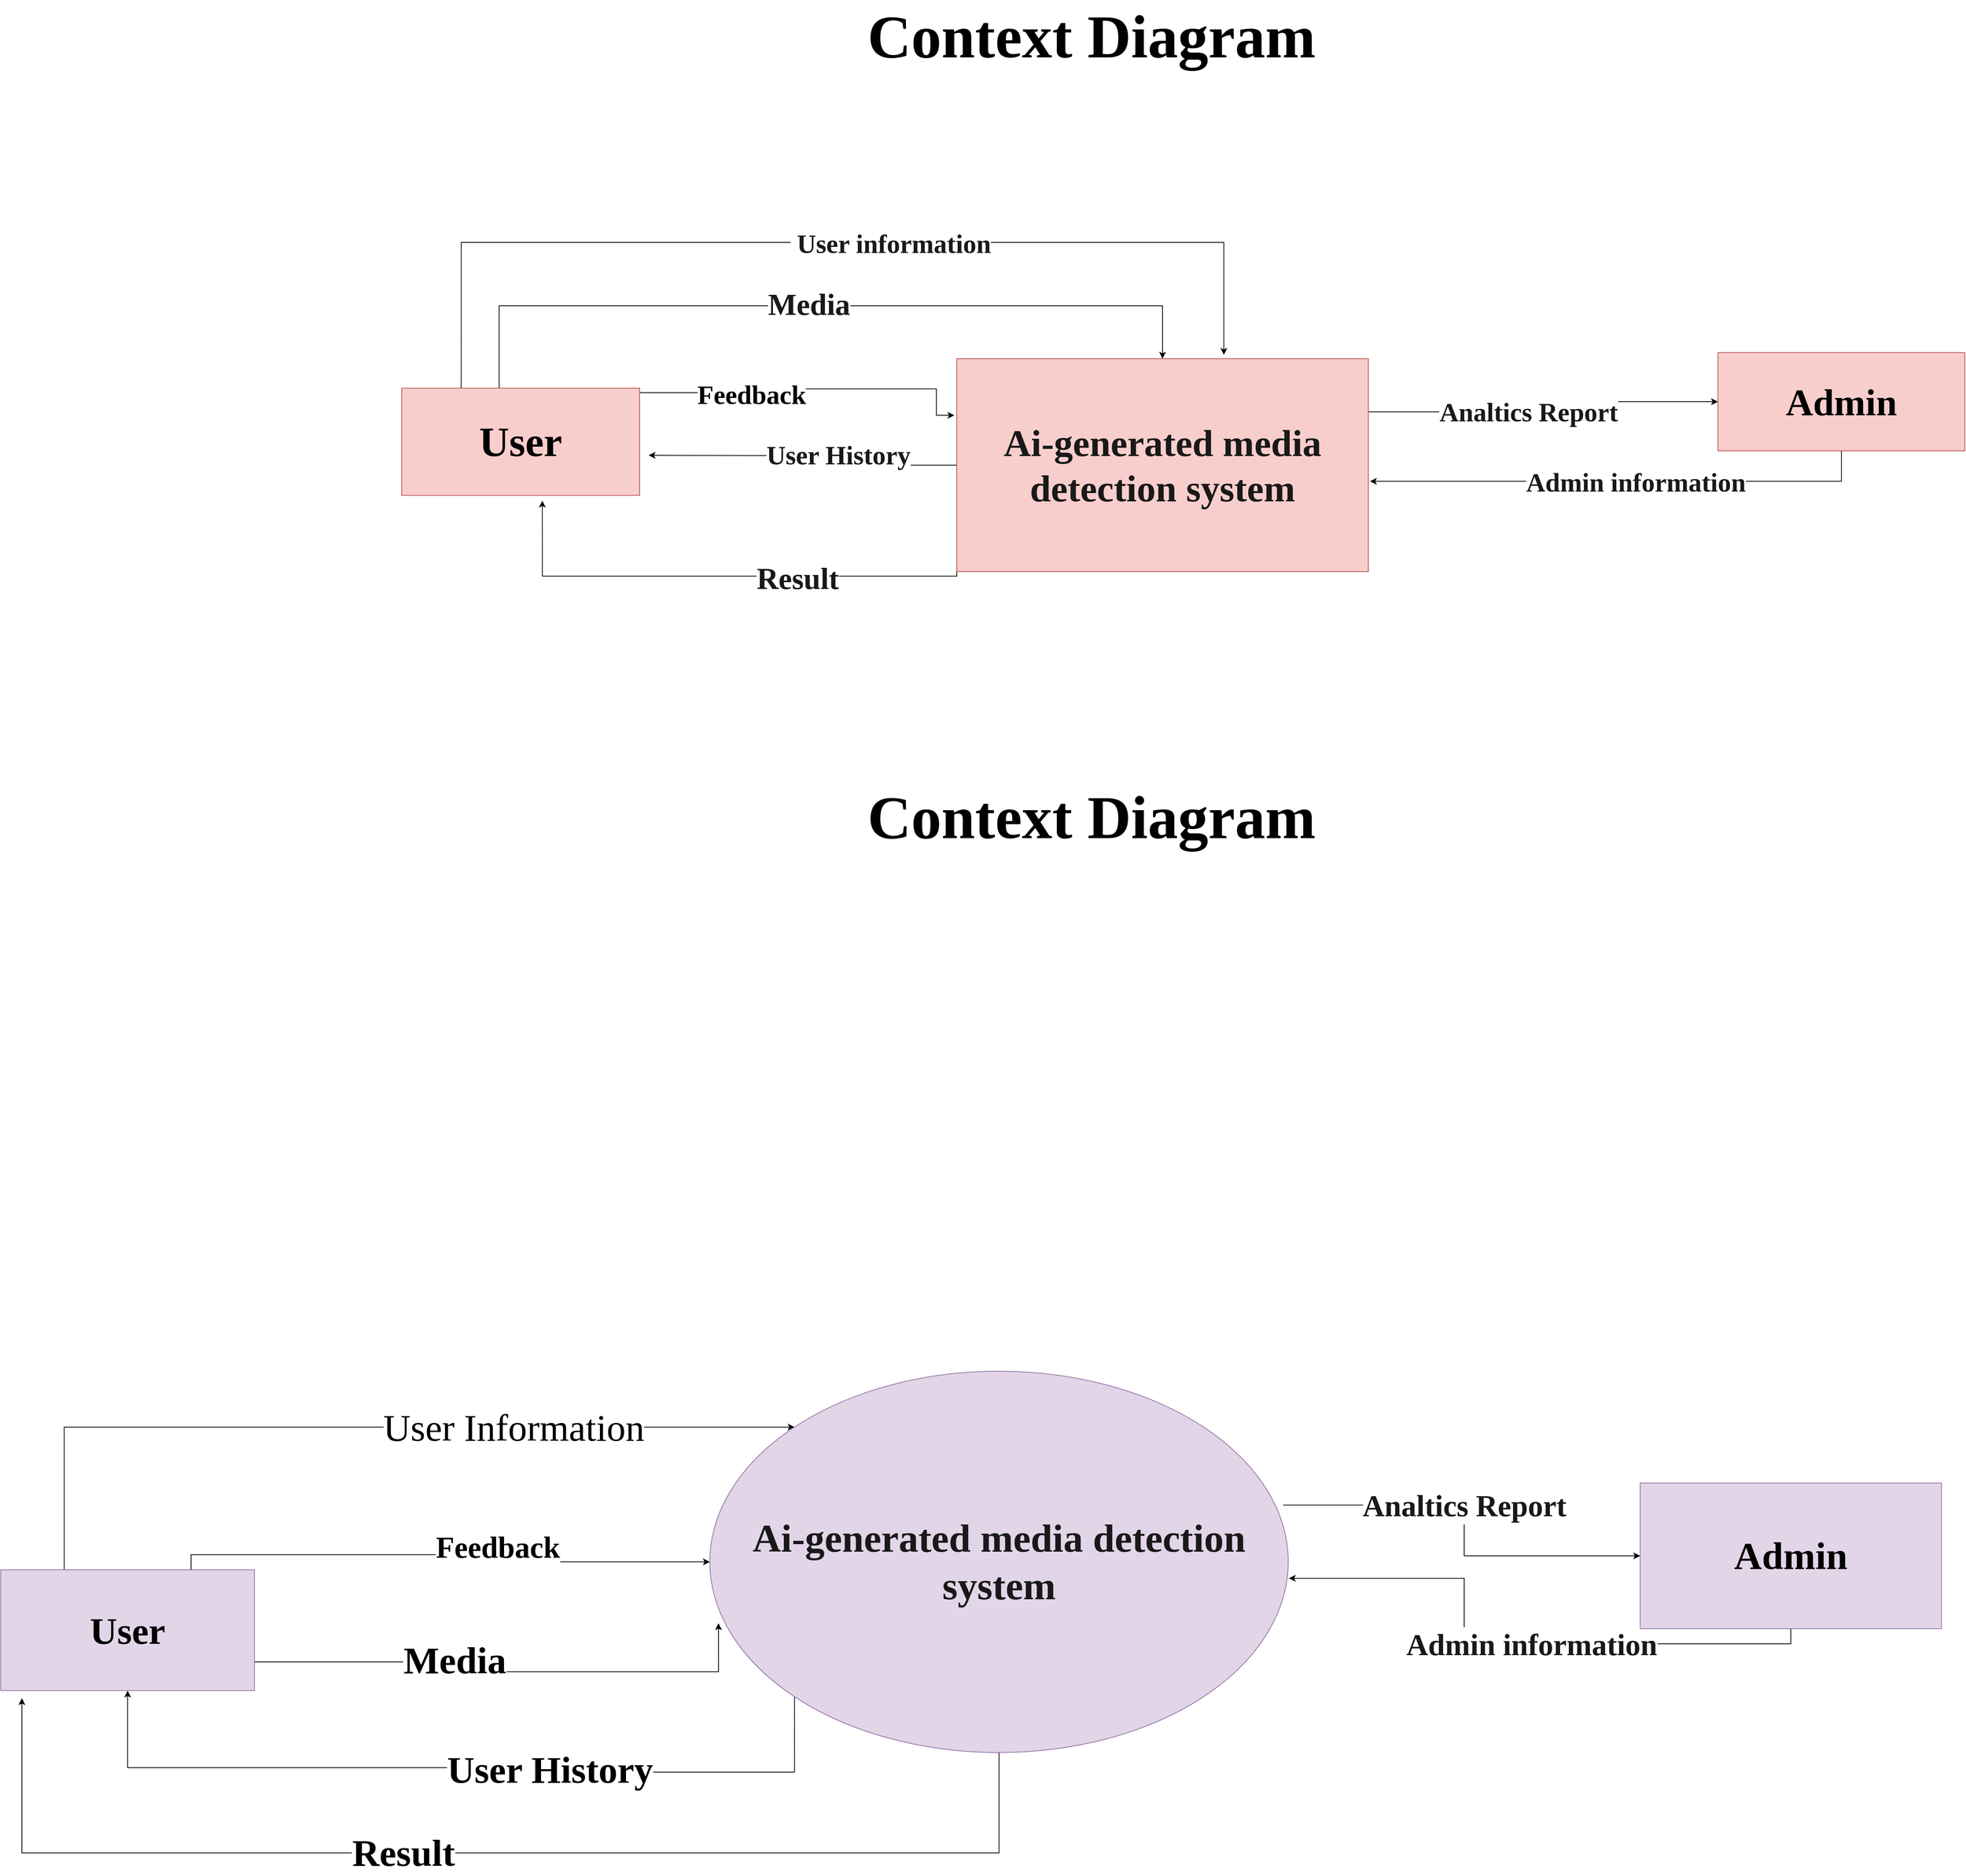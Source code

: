<mxfile version="13.9.9" type="device"><diagram id="PfKHX-Onb7dpk7IM1dCg" name="Page-1"><mxGraphModel dx="4613" dy="1973" grid="0" gridSize="10" guides="1" tooltips="1" connect="1" arrows="1" fold="1" page="0" pageScale="1" pageWidth="1654" pageHeight="2336" background="#ffffff" math="0" shadow="0"><root><mxCell id="0"/><mxCell id="1" parent="0"/><mxCell id="rycE0rhOUFEmShjch33u-5" style="edgeStyle=orthogonalEdgeStyle;rounded=0;orthogonalLoop=1;jettySize=auto;html=1;exitX=1;exitY=0.25;exitDx=0;exitDy=0;fontFamily=Comic Sans MS;" edge="1" parent="1" source="rycE0rhOUFEmShjch33u-1" target="rycE0rhOUFEmShjch33u-3"><mxGeometry relative="1" as="geometry"/></mxCell><mxCell id="rycE0rhOUFEmShjch33u-6" value="&lt;span style=&quot;font-weight: 600 ; color: rgb(25 , 25 , 25)&quot;&gt;&lt;font style=&quot;font-size: 35px&quot;&gt;Analtics Report&lt;/font&gt;&lt;/span&gt;" style="edgeLabel;html=1;align=center;verticalAlign=middle;resizable=0;points=[];fontFamily=Comic Sans MS;" vertex="1" connectable="0" parent="rycE0rhOUFEmShjch33u-5"><mxGeometry x="-0.11" relative="1" as="geometry"><mxPoint as="offset"/></mxGeometry></mxCell><mxCell id="rycE0rhOUFEmShjch33u-10" style="edgeStyle=orthogonalEdgeStyle;rounded=0;orthogonalLoop=1;jettySize=auto;html=1;exitX=0;exitY=0.5;exitDx=0;exitDy=0;fontFamily=Comic Sans MS;" edge="1" parent="1" source="rycE0rhOUFEmShjch33u-1"><mxGeometry relative="1" as="geometry"><mxPoint x="-88" y="631" as="targetPoint"/></mxGeometry></mxCell><mxCell id="rycE0rhOUFEmShjch33u-15" value="&lt;span style=&quot;color: rgb(25 , 25 , 25)&quot;&gt;&lt;font style=&quot;font-size: 35px&quot;&gt;&lt;b&gt;User History&lt;/b&gt;&lt;/font&gt;&lt;/span&gt;" style="edgeLabel;html=1;align=center;verticalAlign=middle;resizable=0;points=[];fontFamily=Comic Sans MS;fontSize=25;fontStyle=0;" vertex="1" connectable="0" parent="rycE0rhOUFEmShjch33u-10"><mxGeometry x="-0.282" y="1" relative="1" as="geometry"><mxPoint x="-6" y="-14" as="offset"/></mxGeometry></mxCell><mxCell id="rycE0rhOUFEmShjch33u-16" style="edgeStyle=orthogonalEdgeStyle;rounded=0;orthogonalLoop=1;jettySize=auto;html=1;exitX=0;exitY=1;exitDx=0;exitDy=0;fontFamily=Comic Sans MS;entryX=0.591;entryY=1.05;entryDx=0;entryDy=0;entryPerimeter=0;" edge="1" parent="1" source="rycE0rhOUFEmShjch33u-1" target="rycE0rhOUFEmShjch33u-2"><mxGeometry relative="1" as="geometry"><mxPoint x="60" y="610" as="targetPoint"/><Array as="points"><mxPoint x="320" y="791"/><mxPoint x="-229" y="791"/></Array></mxGeometry></mxCell><mxCell id="rycE0rhOUFEmShjch33u-30" value="&lt;b style=&quot;color: rgb(25 , 25 , 25)&quot;&gt;&lt;font style=&quot;font-size: 40px&quot;&gt;Result&lt;/font&gt;&lt;/b&gt;" style="edgeLabel;html=1;align=center;verticalAlign=middle;resizable=0;points=[];fontFamily=Comic Sans MS;" vertex="1" connectable="0" parent="rycE0rhOUFEmShjch33u-16"><mxGeometry x="-0.335" y="3" relative="1" as="geometry"><mxPoint as="offset"/></mxGeometry></mxCell><mxCell id="rycE0rhOUFEmShjch33u-1" value="&lt;span style=&quot;color: rgb(25 , 25 , 25)&quot;&gt;&lt;font face=&quot;Comic Sans MS&quot; size=&quot;1&quot;&gt;&lt;b style=&quot;font-size: 50px&quot;&gt;Ai-generated media detection system&lt;/b&gt;&lt;/font&gt;&lt;/span&gt;" style="rounded=0;whiteSpace=wrap;html=1;fillColor=#f8cecc;strokeColor=#b85450;" vertex="1" parent="1"><mxGeometry x="320" y="503" width="545" height="282" as="geometry"/></mxCell><mxCell id="rycE0rhOUFEmShjch33u-23" style="edgeStyle=orthogonalEdgeStyle;rounded=0;orthogonalLoop=1;jettySize=auto;html=1;exitX=0.25;exitY=0;exitDx=0;exitDy=0;fontFamily=Comic Sans MS;entryX=0.5;entryY=0;entryDx=0;entryDy=0;" edge="1" parent="1" source="rycE0rhOUFEmShjch33u-2" target="rycE0rhOUFEmShjch33u-1"><mxGeometry relative="1" as="geometry"><mxPoint x="536" y="477" as="targetPoint"/><Array as="points"><mxPoint x="-286" y="542"/><mxPoint x="-286" y="433"/><mxPoint x="593" y="433"/></Array></mxGeometry></mxCell><mxCell id="rycE0rhOUFEmShjch33u-24" value="&lt;span style=&quot;font-weight: 600 ; color: rgb(25 , 25 , 25)&quot;&gt;&lt;font style=&quot;font-size: 40px&quot;&gt;Media&lt;/font&gt;&lt;/span&gt;" style="edgeLabel;html=1;align=center;verticalAlign=middle;resizable=0;points=[];fontFamily=Comic Sans MS;" vertex="1" connectable="0" parent="rycE0rhOUFEmShjch33u-23"><mxGeometry x="0.026" y="2" relative="1" as="geometry"><mxPoint as="offset"/></mxGeometry></mxCell><mxCell id="rycE0rhOUFEmShjch33u-27" style="edgeStyle=orthogonalEdgeStyle;rounded=0;orthogonalLoop=1;jettySize=auto;html=1;exitX=0.25;exitY=0;exitDx=0;exitDy=0;fontFamily=Comic Sans MS;entryX=0.649;entryY=-0.018;entryDx=0;entryDy=0;entryPerimeter=0;" edge="1" parent="1" source="rycE0rhOUFEmShjch33u-2" target="rycE0rhOUFEmShjch33u-1"><mxGeometry relative="1" as="geometry"><mxPoint x="610" y="270" as="targetPoint"/><Array as="points"><mxPoint x="-336" y="349"/><mxPoint x="674" y="349"/></Array></mxGeometry></mxCell><mxCell id="rycE0rhOUFEmShjch33u-29" value="&lt;b style=&quot;color: rgb(25 , 25 , 25)&quot;&gt;&lt;font style=&quot;font-size: 35px&quot;&gt;&amp;nbsp;User information&lt;/font&gt;&lt;/b&gt;" style="edgeLabel;html=1;align=center;verticalAlign=middle;resizable=0;points=[];fontFamily=Comic Sans MS;" vertex="1" connectable="0" parent="rycE0rhOUFEmShjch33u-27"><mxGeometry x="0.126" y="-2" relative="1" as="geometry"><mxPoint as="offset"/></mxGeometry></mxCell><mxCell id="rycE0rhOUFEmShjch33u-84" style="edgeStyle=orthogonalEdgeStyle;rounded=0;orthogonalLoop=1;jettySize=auto;html=1;exitX=1;exitY=0.25;exitDx=0;exitDy=0;fontFamily=Comic Sans MS;fontSize=50;" edge="1" parent="1" source="rycE0rhOUFEmShjch33u-2"><mxGeometry relative="1" as="geometry"><mxPoint x="316.8" y="578" as="targetPoint"/><Array as="points"><mxPoint x="-100" y="548"/><mxPoint x="94" y="548"/><mxPoint x="94" y="543"/><mxPoint x="293" y="543"/><mxPoint x="293" y="578"/></Array></mxGeometry></mxCell><mxCell id="rycE0rhOUFEmShjch33u-86" value="&lt;b&gt;&lt;font style=&quot;font-size: 35px&quot;&gt;Feedback&lt;/font&gt;&lt;/b&gt;" style="edgeLabel;html=1;align=center;verticalAlign=middle;resizable=0;points=[];fontSize=50;fontFamily=Comic Sans MS;" vertex="1" connectable="0" parent="rycE0rhOUFEmShjch33u-84"><mxGeometry x="-0.275" y="3" relative="1" as="geometry"><mxPoint x="1" as="offset"/></mxGeometry></mxCell><mxCell id="rycE0rhOUFEmShjch33u-2" value="&lt;font face=&quot;Comic Sans MS&quot; size=&quot;1&quot;&gt;&lt;b style=&quot;font-size: 55px&quot;&gt;User&lt;/b&gt;&lt;/font&gt;" style="rounded=0;whiteSpace=wrap;html=1;fillColor=#f8cecc;strokeColor=#b85450;" vertex="1" parent="1"><mxGeometry x="-415" y="542" width="315" height="142" as="geometry"/></mxCell><mxCell id="rycE0rhOUFEmShjch33u-8" style="edgeStyle=orthogonalEdgeStyle;rounded=0;orthogonalLoop=1;jettySize=auto;html=1;exitX=0.5;exitY=1;exitDx=0;exitDy=0;entryX=1.004;entryY=0.576;entryDx=0;entryDy=0;entryPerimeter=0;fontFamily=Comic Sans MS;" edge="1" parent="1" source="rycE0rhOUFEmShjch33u-3" target="rycE0rhOUFEmShjch33u-1"><mxGeometry relative="1" as="geometry"/></mxCell><mxCell id="rycE0rhOUFEmShjch33u-26" value="&lt;b style=&quot;color: rgb(25 , 25 , 25)&quot;&gt;&lt;font style=&quot;font-size: 35px&quot;&gt;Admin information&lt;/font&gt;&lt;/b&gt;" style="edgeLabel;html=1;align=center;verticalAlign=middle;resizable=0;points=[];fontFamily=Comic Sans MS;" vertex="1" connectable="0" parent="rycE0rhOUFEmShjch33u-8"><mxGeometry x="-0.057" y="1" relative="1" as="geometry"><mxPoint as="offset"/></mxGeometry></mxCell><mxCell id="rycE0rhOUFEmShjch33u-3" value="&lt;font size=&quot;1&quot;&gt;&lt;b style=&quot;font-size: 50px&quot;&gt;Admin&lt;/b&gt;&lt;/font&gt;" style="rounded=0;whiteSpace=wrap;html=1;fontFamily=Comic Sans MS;fillColor=#f8cecc;strokeColor=#b85450;" vertex="1" parent="1"><mxGeometry x="1328" y="495" width="327" height="130" as="geometry"/></mxCell><mxCell id="rycE0rhOUFEmShjch33u-33" value="&lt;b&gt;&lt;font style=&quot;font-size: 80px&quot;&gt;Context Diagram&amp;nbsp;&lt;/font&gt;&lt;/b&gt;" style="text;html=1;align=center;verticalAlign=middle;resizable=0;points=[];autosize=1;fontSize=25;fontFamily=Comic Sans MS;shadow=0;labelBorderColor=none;textDirection=ltr;" vertex="1" parent="1"><mxGeometry x="160" y="48" width="696" height="56" as="geometry"/></mxCell><mxCell id="rycE0rhOUFEmShjch33u-34" style="edgeStyle=orthogonalEdgeStyle;rounded=0;orthogonalLoop=1;jettySize=auto;html=1;exitX=0.991;exitY=0.351;exitDx=0;exitDy=0;fontFamily=Comic Sans MS;exitPerimeter=0;" edge="1" parent="1" source="rycE0rhOUFEmShjch33u-52" target="rycE0rhOUFEmShjch33u-49"><mxGeometry relative="1" as="geometry"><mxPoint x="740" y="1546.5" as="sourcePoint"/></mxGeometry></mxCell><mxCell id="rycE0rhOUFEmShjch33u-35" value="&lt;span style=&quot;font-weight: 600 ; color: rgb(25 , 25 , 25)&quot;&gt;&lt;font style=&quot;font-size: 40px&quot;&gt;Analtics Report&lt;/font&gt;&lt;/span&gt;" style="edgeLabel;html=1;align=center;verticalAlign=middle;resizable=0;points=[];fontFamily=Comic Sans MS;" vertex="1" connectable="0" parent="rycE0rhOUFEmShjch33u-34"><mxGeometry x="-0.11" relative="1" as="geometry"><mxPoint as="offset"/></mxGeometry></mxCell><mxCell id="rycE0rhOUFEmShjch33u-74" style="edgeStyle=orthogonalEdgeStyle;rounded=0;orthogonalLoop=1;jettySize=auto;html=1;exitX=1;exitY=0.5;exitDx=0;exitDy=0;entryX=0.015;entryY=0.661;entryDx=0;entryDy=0;entryPerimeter=0;fontFamily=Comic Sans MS;fontSize=50;" edge="1" parent="1" source="rycE0rhOUFEmShjch33u-46" target="rycE0rhOUFEmShjch33u-52"><mxGeometry relative="1" as="geometry"><Array as="points"><mxPoint x="-610" y="2229"/><mxPoint x="-308" y="2229"/><mxPoint x="-308" y="2242"/><mxPoint x="5" y="2242"/></Array></mxGeometry></mxCell><mxCell id="rycE0rhOUFEmShjch33u-75" value="&lt;b&gt;Media&lt;/b&gt;" style="edgeLabel;html=1;align=center;verticalAlign=middle;resizable=0;points=[];fontSize=50;fontFamily=Comic Sans MS;" vertex="1" connectable="0" parent="rycE0rhOUFEmShjch33u-74"><mxGeometry x="-0.162" y="3" relative="1" as="geometry"><mxPoint x="-1" as="offset"/></mxGeometry></mxCell><mxCell id="rycE0rhOUFEmShjch33u-77" style="edgeStyle=orthogonalEdgeStyle;rounded=0;orthogonalLoop=1;jettySize=auto;html=1;exitX=0.75;exitY=0;exitDx=0;exitDy=0;fontFamily=Comic Sans MS;fontSize=50;" edge="1" parent="1" source="rycE0rhOUFEmShjch33u-46" target="rycE0rhOUFEmShjch33u-52"><mxGeometry relative="1" as="geometry"/></mxCell><mxCell id="rycE0rhOUFEmShjch33u-79" value="&lt;b&gt;&lt;font style=&quot;font-size: 40px&quot;&gt;Feedback&lt;/font&gt;&lt;/b&gt;" style="edgeLabel;html=1;align=center;verticalAlign=middle;resizable=0;points=[];fontSize=50;fontFamily=Comic Sans MS;" vertex="1" connectable="0" parent="rycE0rhOUFEmShjch33u-77"><mxGeometry x="0.213" y="-3" relative="1" as="geometry"><mxPoint x="1" y="-26.6" as="offset"/></mxGeometry></mxCell><mxCell id="rycE0rhOUFEmShjch33u-80" style="edgeStyle=orthogonalEdgeStyle;rounded=0;orthogonalLoop=1;jettySize=auto;html=1;exitX=0.25;exitY=0;exitDx=0;exitDy=0;entryX=0;entryY=0;entryDx=0;entryDy=0;fontFamily=Comic Sans MS;fontSize=50;" edge="1" parent="1" source="rycE0rhOUFEmShjch33u-46" target="rycE0rhOUFEmShjch33u-52"><mxGeometry relative="1" as="geometry"/></mxCell><mxCell id="rycE0rhOUFEmShjch33u-82" value="User Information" style="edgeLabel;html=1;align=center;verticalAlign=middle;resizable=0;points=[];fontSize=50;fontFamily=Comic Sans MS;" vertex="1" connectable="0" parent="rycE0rhOUFEmShjch33u-80"><mxGeometry x="0.356" relative="1" as="geometry"><mxPoint as="offset"/></mxGeometry></mxCell><mxCell id="rycE0rhOUFEmShjch33u-46" value="&lt;font face=&quot;Comic Sans MS&quot; size=&quot;1&quot;&gt;&lt;b style=&quot;font-size: 50px&quot;&gt;User&lt;/b&gt;&lt;/font&gt;" style="rounded=0;whiteSpace=wrap;html=1;fillColor=#e1d5e7;strokeColor=#9673a6;" vertex="1" parent="1"><mxGeometry x="-946" y="2107" width="336" height="160" as="geometry"/></mxCell><mxCell id="rycE0rhOUFEmShjch33u-47" style="edgeStyle=orthogonalEdgeStyle;rounded=0;orthogonalLoop=1;jettySize=auto;html=1;exitX=0.5;exitY=1;exitDx=0;exitDy=0;entryX=1.001;entryY=0.543;entryDx=0;entryDy=0;entryPerimeter=0;fontFamily=Comic Sans MS;" edge="1" parent="1" source="rycE0rhOUFEmShjch33u-49" target="rycE0rhOUFEmShjch33u-52"><mxGeometry relative="1" as="geometry"><mxPoint x="741.68" y="1614.96" as="targetPoint"/></mxGeometry></mxCell><mxCell id="rycE0rhOUFEmShjch33u-48" value="&lt;b style=&quot;color: rgb(25 , 25 , 25)&quot;&gt;&lt;font style=&quot;font-size: 40px&quot;&gt;Admin information&lt;/font&gt;&lt;/b&gt;" style="edgeLabel;html=1;align=center;verticalAlign=middle;resizable=0;points=[];fontFamily=Comic Sans MS;" vertex="1" connectable="0" parent="rycE0rhOUFEmShjch33u-47"><mxGeometry x="-0.057" y="1" relative="1" as="geometry"><mxPoint as="offset"/></mxGeometry></mxCell><mxCell id="rycE0rhOUFEmShjch33u-49" value="&lt;font size=&quot;1&quot;&gt;&lt;b style=&quot;font-size: 51px&quot;&gt;Admin&lt;/b&gt;&lt;/font&gt;" style="rounded=0;whiteSpace=wrap;html=1;fontFamily=Comic Sans MS;fillColor=#e1d5e7;strokeColor=#9673a6;" vertex="1" parent="1"><mxGeometry x="1225" y="1992" width="399" height="193" as="geometry"/></mxCell><mxCell id="rycE0rhOUFEmShjch33u-51" value="&lt;b&gt;&lt;font style=&quot;font-size: 80px&quot;&gt;Context Diagram&amp;nbsp;&lt;/font&gt;&lt;/b&gt;" style="text;html=1;align=center;verticalAlign=middle;resizable=0;points=[];autosize=1;fontSize=25;fontFamily=Comic Sans MS;shadow=0;labelBorderColor=none;textDirection=ltr;" vertex="1" parent="1"><mxGeometry x="160" y="1082" width="696" height="56" as="geometry"/></mxCell><mxCell id="rycE0rhOUFEmShjch33u-57" style="edgeStyle=orthogonalEdgeStyle;rounded=0;orthogonalLoop=1;jettySize=auto;html=1;exitX=0;exitY=1;exitDx=0;exitDy=0;entryX=0.5;entryY=1;entryDx=0;entryDy=0;" edge="1" parent="1" source="rycE0rhOUFEmShjch33u-52" target="rycE0rhOUFEmShjch33u-46"><mxGeometry relative="1" as="geometry"><Array as="points"><mxPoint x="105" y="2375"/><mxPoint x="-308" y="2375"/><mxPoint x="-308" y="2369"/><mxPoint x="-778" y="2369"/></Array></mxGeometry></mxCell><mxCell id="rycE0rhOUFEmShjch33u-59" value="User History" style="edgeLabel;html=1;align=center;verticalAlign=middle;resizable=0;points=[];fontSize=50;fontStyle=1;fontFamily=Comic Sans MS;" vertex="1" connectable="0" parent="rycE0rhOUFEmShjch33u-57"><mxGeometry x="-0.222" y="-4" relative="1" as="geometry"><mxPoint as="offset"/></mxGeometry></mxCell><mxCell id="rycE0rhOUFEmShjch33u-71" style="edgeStyle=orthogonalEdgeStyle;rounded=0;orthogonalLoop=1;jettySize=auto;html=1;exitX=0.5;exitY=1;exitDx=0;exitDy=0;fontFamily=Comic Sans MS;fontSize=50;" edge="1" parent="1" source="rycE0rhOUFEmShjch33u-52"><mxGeometry relative="1" as="geometry"><mxPoint x="-918" y="2277" as="targetPoint"/><Array as="points"><mxPoint x="376" y="2482"/><mxPoint x="-918" y="2482"/></Array></mxGeometry></mxCell><mxCell id="rycE0rhOUFEmShjch33u-72" value="&lt;b&gt;Result&lt;/b&gt;" style="edgeLabel;html=1;align=center;verticalAlign=middle;resizable=0;points=[];fontSize=50;fontFamily=Comic Sans MS;" vertex="1" connectable="0" parent="rycE0rhOUFEmShjch33u-71"><mxGeometry x="0.13" y="-1" relative="1" as="geometry"><mxPoint as="offset"/></mxGeometry></mxCell><mxCell id="rycE0rhOUFEmShjch33u-52" value="&lt;b style=&quot;color: rgb(25 , 25 , 25) ; font-family: &amp;#34;comic sans ms&amp;#34;&quot;&gt;&lt;font style=&quot;font-size: 52px&quot;&gt;Ai-generated media detection system&lt;/font&gt;&lt;/b&gt;" style="ellipse;whiteSpace=wrap;html=1;fillColor=#e1d5e7;strokeColor=#9673a6;" vertex="1" parent="1"><mxGeometry x="-7" y="1844" width="766" height="505" as="geometry"/></mxCell></root></mxGraphModel></diagram></mxfile>